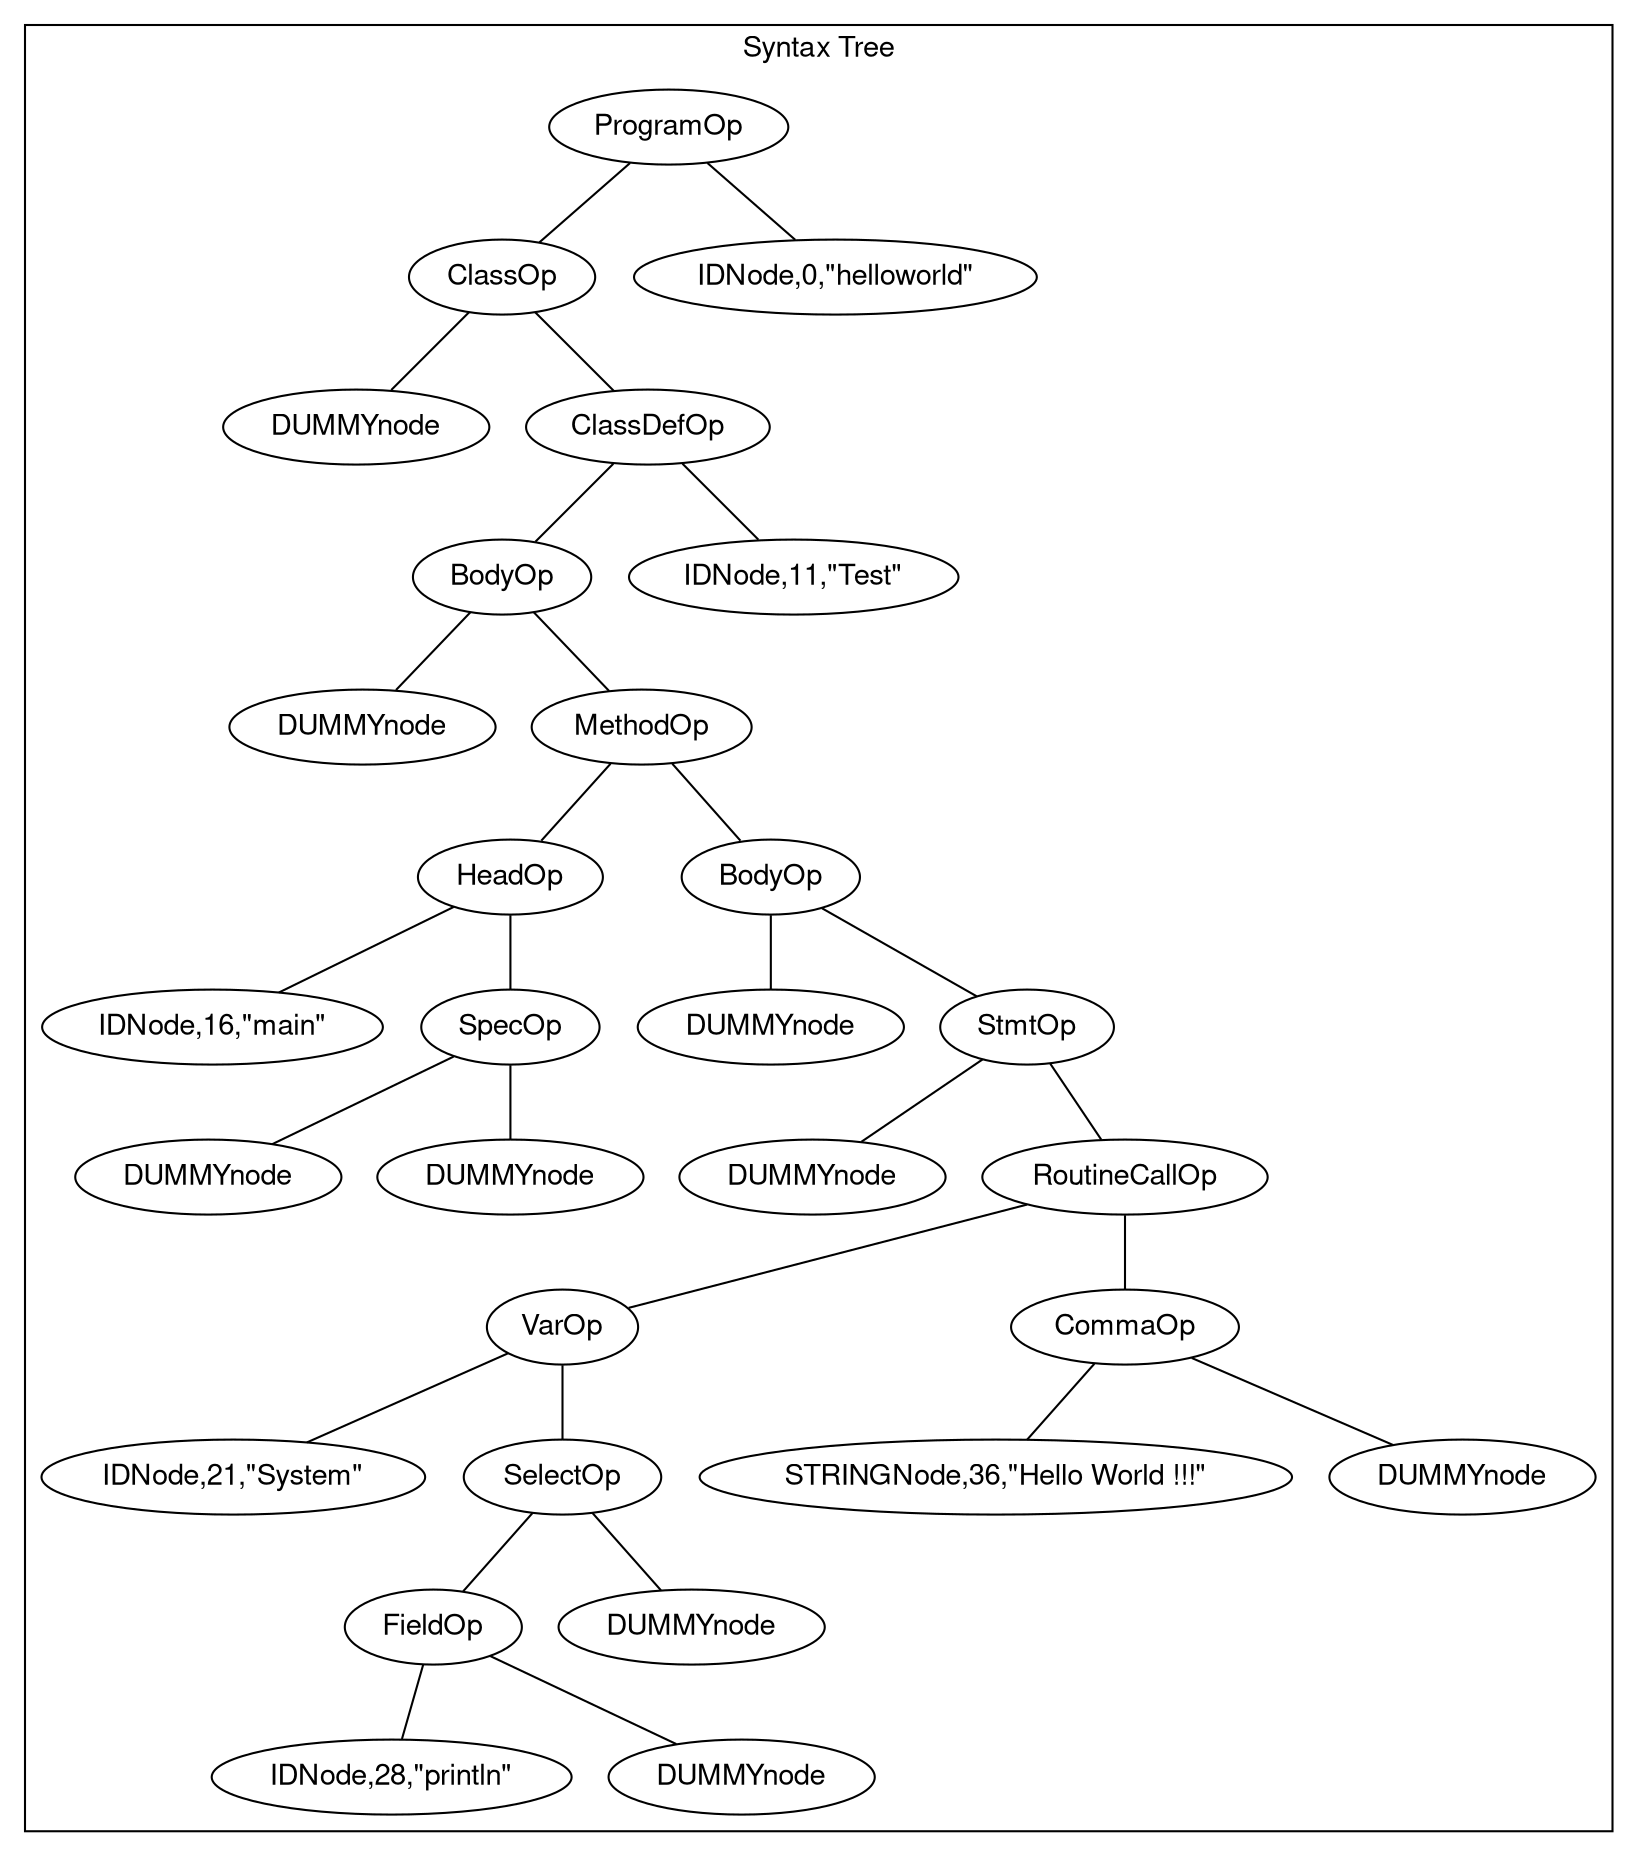 graph "" 
   { 
   fontname="Helvetica,Arial,sans-serif" 
   node [fontname="Helvetica,Arial,sans-serif"] 
   edge [fontname="Helvetica,Arial,sans-serif"] 
   
   subgraph cluster01 
   { 
   label="Syntax Tree" 
   n00001 [label="ProgramOp"] ;
   n00002 [label="ClassOp"] ;
   n00001 -- n00002 ;
   n00003 [label="DUMMYnode"] ;
   n00002 -- n00003 ;
   n00004 [label="ClassDefOp"] ;
   n00002 -- n00004 ;
   n00005 [label="BodyOp"] ;
   n00004 -- n00005 ;
   n00006 [label="DUMMYnode"] ;
   n00005 -- n00006 ;
   n00007 [label="MethodOp"] ;
   n00005 -- n00007 ;
   n00008 [label="HeadOp"] ;
   n00007 -- n00008 ;
   n00009 [label="IDNode,16,\"main\""] ;
   n00008 -- n00009 ;
   n00010 [label="SpecOp"] ;
   n00008 -- n00010 ;
   n00011 [label="DUMMYnode"] ;
   n00010 -- n00011 ;
   n00012 [label="DUMMYnode"] ;
   n00010 -- n00012 ;
   n00013 [label="BodyOp"] ;
   n00007 -- n00013 ;
   n00014 [label="DUMMYnode"] ;
   n00013 -- n00014 ;
   n00015 [label="StmtOp"] ;
   n00013 -- n00015 ;
   n00016 [label="DUMMYnode"] ;
   n00015 -- n00016 ;
   n00017 [label="RoutineCallOp"] ;
   n00015 -- n00017 ;
   n00018 [label="VarOp"] ;
   n00017 -- n00018 ;
   n00019 [label="IDNode,21,\"System\""] ;
   n00018 -- n00019 ;
   n00020 [label="SelectOp"] ;
   n00018 -- n00020 ;
   n00021 [label="FieldOp"] ;
   n00020 -- n00021 ;
   n00022 [label="IDNode,28,\"println\""] ;
   n00021 -- n00022 ;
   n00023 [label="DUMMYnode"] ;
   n00021 -- n00023 ;
   n00024 [label="DUMMYnode"] ;
   n00020 -- n00024 ;
   n00025 [label="CommaOp"] ;
   n00017 -- n00025 ;
   n00026 [label="STRINGNode,36,\"Hello World !!!\""] ;
   n00025 -- n00026 ;
   n00027 [label="DUMMYnode"] ;
   n00025 -- n00027 ;
   n00028 [label="IDNode,11,\"Test\""] ;
   n00004 -- n00028 ;
   n00029 [label="IDNode,0,\"helloworld\""] ;
   n00001 -- n00029 ;
   } 
   } 

